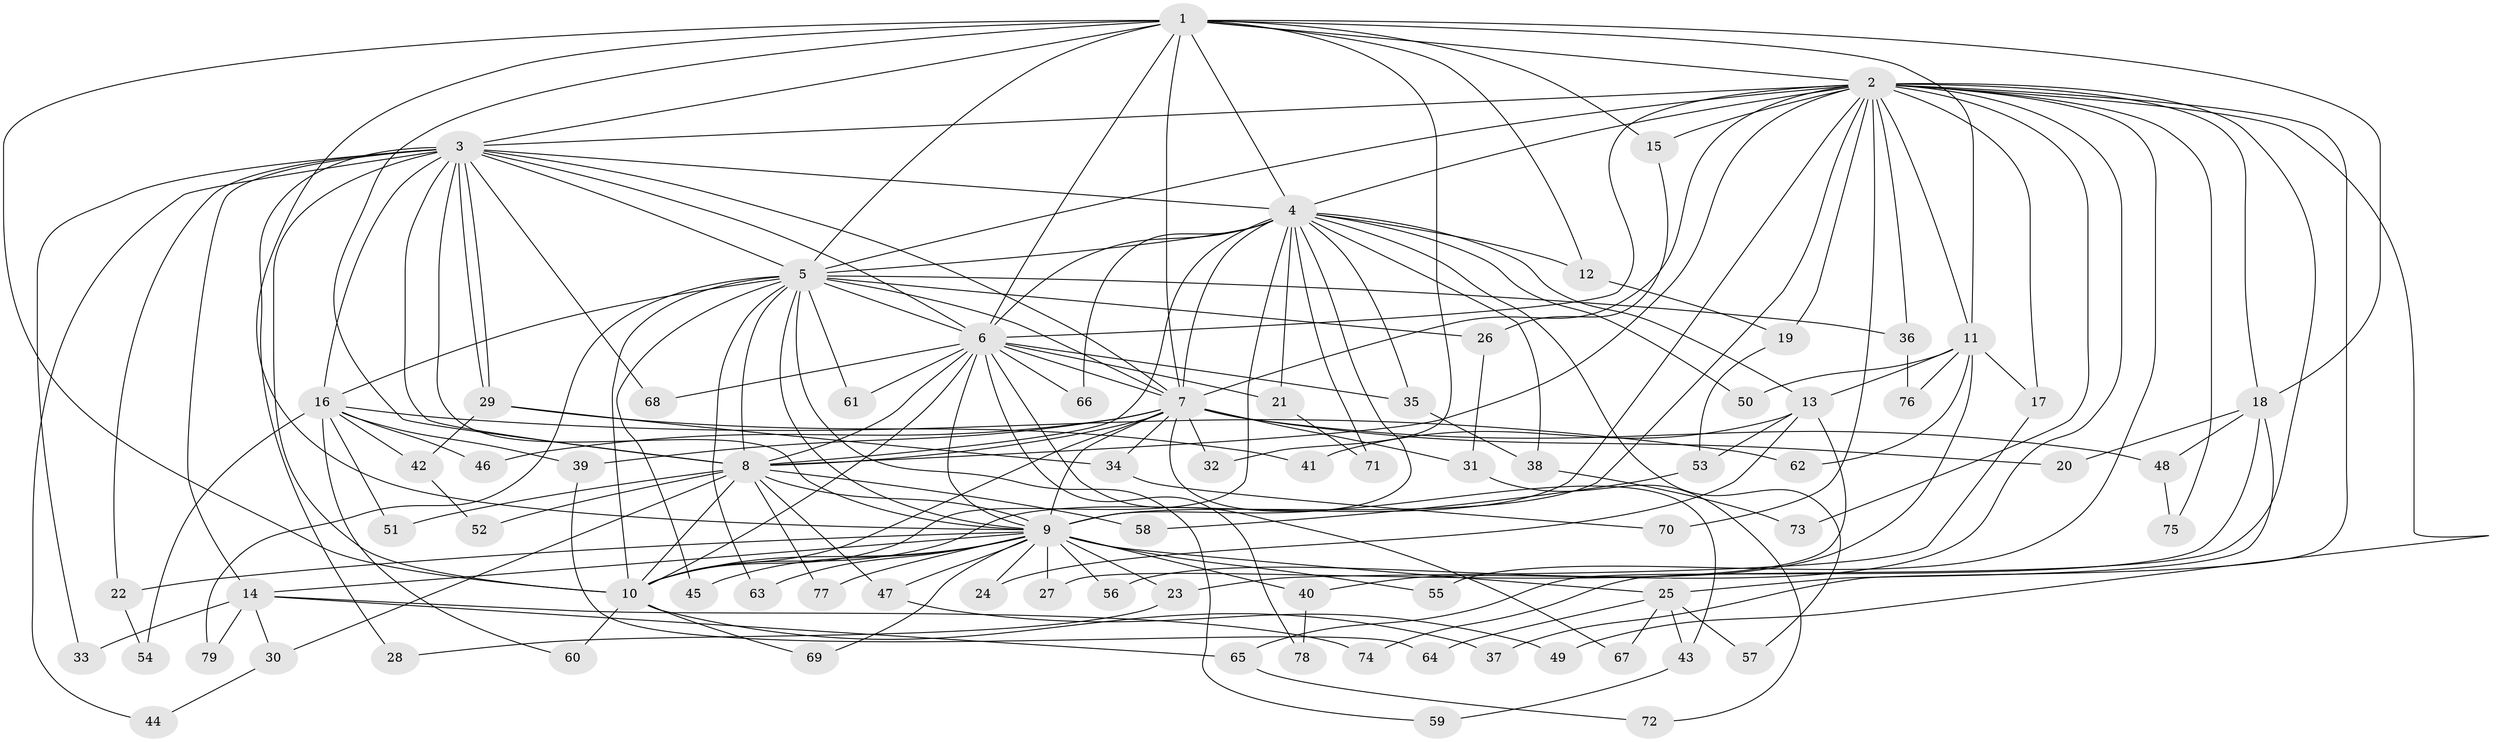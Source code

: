 // coarse degree distribution, {12: 0.03508771929824561, 24: 0.017543859649122806, 16: 0.017543859649122806, 17: 0.03508771929824561, 15: 0.017543859649122806, 14: 0.017543859649122806, 13: 0.017543859649122806, 21: 0.017543859649122806, 6: 0.05263157894736842, 4: 0.05263157894736842, 9: 0.017543859649122806, 7: 0.017543859649122806, 2: 0.45614035087719296, 3: 0.21052631578947367, 1: 0.017543859649122806}
// Generated by graph-tools (version 1.1) at 2025/41/03/06/25 10:41:43]
// undirected, 79 vertices, 183 edges
graph export_dot {
graph [start="1"]
  node [color=gray90,style=filled];
  1;
  2;
  3;
  4;
  5;
  6;
  7;
  8;
  9;
  10;
  11;
  12;
  13;
  14;
  15;
  16;
  17;
  18;
  19;
  20;
  21;
  22;
  23;
  24;
  25;
  26;
  27;
  28;
  29;
  30;
  31;
  32;
  33;
  34;
  35;
  36;
  37;
  38;
  39;
  40;
  41;
  42;
  43;
  44;
  45;
  46;
  47;
  48;
  49;
  50;
  51;
  52;
  53;
  54;
  55;
  56;
  57;
  58;
  59;
  60;
  61;
  62;
  63;
  64;
  65;
  66;
  67;
  68;
  69;
  70;
  71;
  72;
  73;
  74;
  75;
  76;
  77;
  78;
  79;
  1 -- 2;
  1 -- 3;
  1 -- 4;
  1 -- 5;
  1 -- 6;
  1 -- 7;
  1 -- 8;
  1 -- 9;
  1 -- 10;
  1 -- 11;
  1 -- 12;
  1 -- 15;
  1 -- 18;
  1 -- 32;
  2 -- 3;
  2 -- 4;
  2 -- 5;
  2 -- 6;
  2 -- 7;
  2 -- 8;
  2 -- 9;
  2 -- 10;
  2 -- 11;
  2 -- 15;
  2 -- 17;
  2 -- 18;
  2 -- 19;
  2 -- 36;
  2 -- 37;
  2 -- 40;
  2 -- 49;
  2 -- 55;
  2 -- 70;
  2 -- 73;
  2 -- 74;
  2 -- 75;
  3 -- 4;
  3 -- 5;
  3 -- 6;
  3 -- 7;
  3 -- 8;
  3 -- 9;
  3 -- 10;
  3 -- 14;
  3 -- 16;
  3 -- 22;
  3 -- 28;
  3 -- 29;
  3 -- 29;
  3 -- 33;
  3 -- 44;
  3 -- 68;
  4 -- 5;
  4 -- 6;
  4 -- 7;
  4 -- 8;
  4 -- 9;
  4 -- 10;
  4 -- 12;
  4 -- 13;
  4 -- 21;
  4 -- 35;
  4 -- 38;
  4 -- 50;
  4 -- 57;
  4 -- 66;
  4 -- 71;
  5 -- 6;
  5 -- 7;
  5 -- 8;
  5 -- 9;
  5 -- 10;
  5 -- 16;
  5 -- 26;
  5 -- 36;
  5 -- 45;
  5 -- 59;
  5 -- 61;
  5 -- 63;
  5 -- 79;
  6 -- 7;
  6 -- 8;
  6 -- 9;
  6 -- 10;
  6 -- 21;
  6 -- 35;
  6 -- 61;
  6 -- 66;
  6 -- 67;
  6 -- 68;
  6 -- 78;
  7 -- 8;
  7 -- 9;
  7 -- 10;
  7 -- 20;
  7 -- 31;
  7 -- 32;
  7 -- 34;
  7 -- 39;
  7 -- 43;
  7 -- 46;
  7 -- 48;
  8 -- 9;
  8 -- 10;
  8 -- 30;
  8 -- 47;
  8 -- 51;
  8 -- 52;
  8 -- 58;
  8 -- 77;
  9 -- 10;
  9 -- 14;
  9 -- 22;
  9 -- 23;
  9 -- 24;
  9 -- 25;
  9 -- 27;
  9 -- 40;
  9 -- 45;
  9 -- 47;
  9 -- 55;
  9 -- 56;
  9 -- 63;
  9 -- 69;
  9 -- 77;
  10 -- 37;
  10 -- 60;
  10 -- 69;
  11 -- 13;
  11 -- 17;
  11 -- 50;
  11 -- 56;
  11 -- 62;
  11 -- 76;
  12 -- 19;
  13 -- 24;
  13 -- 27;
  13 -- 41;
  13 -- 53;
  14 -- 30;
  14 -- 33;
  14 -- 65;
  14 -- 74;
  14 -- 79;
  15 -- 26;
  16 -- 39;
  16 -- 42;
  16 -- 46;
  16 -- 51;
  16 -- 54;
  16 -- 60;
  16 -- 62;
  17 -- 23;
  18 -- 20;
  18 -- 25;
  18 -- 48;
  18 -- 65;
  19 -- 53;
  21 -- 71;
  22 -- 54;
  23 -- 28;
  25 -- 43;
  25 -- 57;
  25 -- 64;
  25 -- 67;
  26 -- 31;
  29 -- 34;
  29 -- 41;
  29 -- 42;
  30 -- 44;
  31 -- 72;
  34 -- 70;
  35 -- 38;
  36 -- 76;
  38 -- 73;
  39 -- 64;
  40 -- 78;
  42 -- 52;
  43 -- 59;
  47 -- 49;
  48 -- 75;
  53 -- 58;
  65 -- 72;
}
